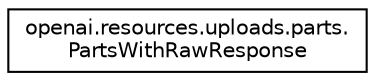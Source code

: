digraph "Graphical Class Hierarchy"
{
 // LATEX_PDF_SIZE
  edge [fontname="Helvetica",fontsize="10",labelfontname="Helvetica",labelfontsize="10"];
  node [fontname="Helvetica",fontsize="10",shape=record];
  rankdir="LR";
  Node0 [label="openai.resources.uploads.parts.\lPartsWithRawResponse",height=0.2,width=0.4,color="black", fillcolor="white", style="filled",URL="$classopenai_1_1resources_1_1uploads_1_1parts_1_1PartsWithRawResponse.html",tooltip=" "];
}
